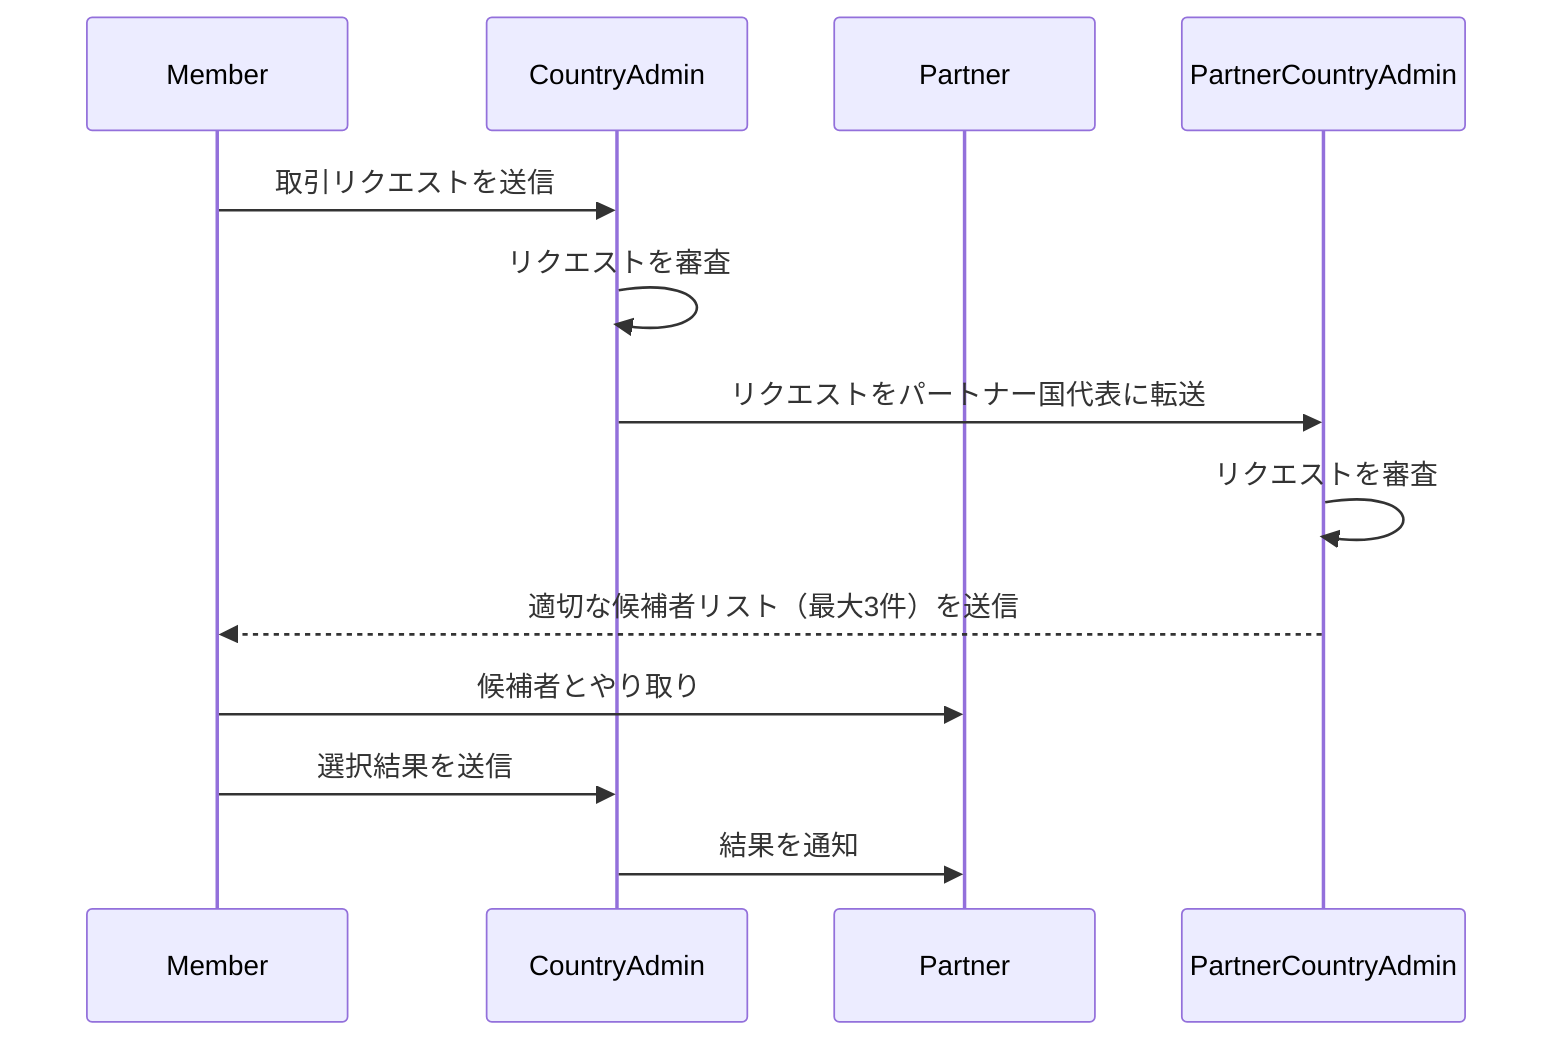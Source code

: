 sequenceDiagram
    participant Member
    participant CountryAdmin
    participant Partner
    participant PartnerCountryAdmin


    Member->>CountryAdmin: 取引リクエストを送信
    CountryAdmin->>CountryAdmin: リクエストを審査
    CountryAdmin->>PartnerCountryAdmin: リクエストをパートナー国代表に転送
    PartnerCountryAdmin->>PartnerCountryAdmin: リクエストを審査
    PartnerCountryAdmin-->>Member: 適切な候補者リスト（最大3件）を送信
    Member->>Partner: 候補者とやり取り
    Member->>CountryAdmin: 選択結果を送信
    CountryAdmin->>Partner: 結果を通知